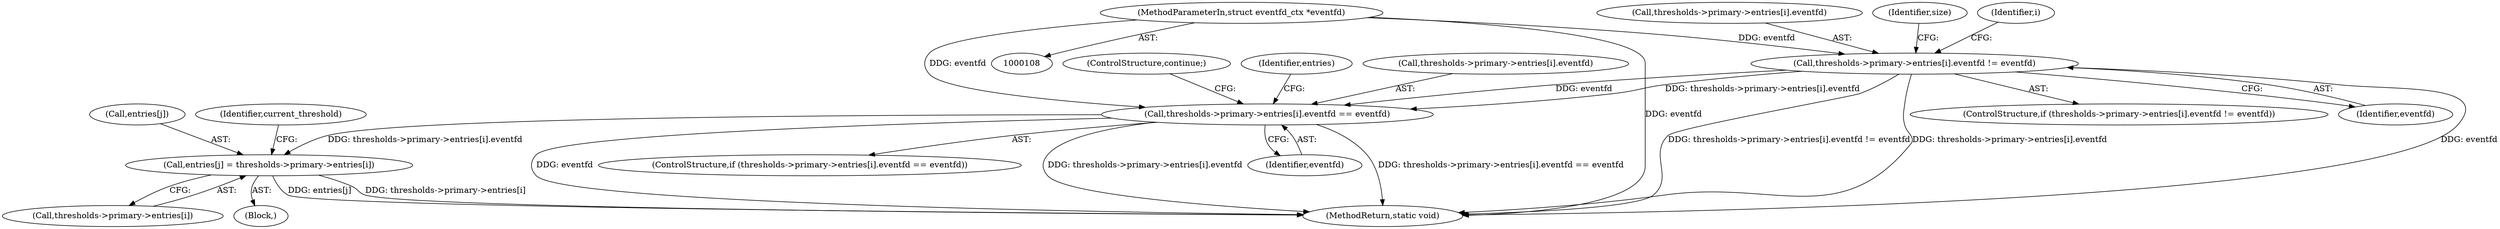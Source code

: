 digraph "0_linux_371528caec553785c37f73fa3926ea0de84f986f@array" {
"1000245" [label="(Call,thresholds->primary->entries[i].eventfd == eventfd)"];
"1000197" [label="(Call,thresholds->primary->entries[i].eventfd != eventfd)"];
"1000111" [label="(MethodParameterIn,struct eventfd_ctx *eventfd)"];
"1000257" [label="(Call,entries[j] = thresholds->primary->entries[i])"];
"1000244" [label="(ControlStructure,if (thresholds->primary->entries[i].eventfd == eventfd))"];
"1000245" [label="(Call,thresholds->primary->entries[i].eventfd == eventfd)"];
"1000256" [label="(ControlStructure,continue;)"];
"1000259" [label="(Identifier,entries)"];
"1000257" [label="(Call,entries[j] = thresholds->primary->entries[i])"];
"1000196" [label="(ControlStructure,if (thresholds->primary->entries[i].eventfd != eventfd))"];
"1000243" [label="(Block,)"];
"1000111" [label="(MethodParameterIn,struct eventfd_ctx *eventfd)"];
"1000261" [label="(Call,thresholds->primary->entries[i])"];
"1000258" [label="(Call,entries[j])"];
"1000255" [label="(Identifier,eventfd)"];
"1000287" [label="(MethodReturn,static void)"];
"1000194" [label="(Identifier,i)"];
"1000246" [label="(Call,thresholds->primary->entries[i].eventfd)"];
"1000197" [label="(Call,thresholds->primary->entries[i].eventfd != eventfd)"];
"1000198" [label="(Call,thresholds->primary->entries[i].eventfd)"];
"1000209" [label="(Identifier,size)"];
"1000207" [label="(Identifier,eventfd)"];
"1000269" [label="(Identifier,current_threshold)"];
"1000245" -> "1000244"  [label="AST: "];
"1000245" -> "1000255"  [label="CFG: "];
"1000246" -> "1000245"  [label="AST: "];
"1000255" -> "1000245"  [label="AST: "];
"1000256" -> "1000245"  [label="CFG: "];
"1000259" -> "1000245"  [label="CFG: "];
"1000245" -> "1000287"  [label="DDG: thresholds->primary->entries[i].eventfd == eventfd"];
"1000245" -> "1000287"  [label="DDG: eventfd"];
"1000245" -> "1000287"  [label="DDG: thresholds->primary->entries[i].eventfd"];
"1000197" -> "1000245"  [label="DDG: thresholds->primary->entries[i].eventfd"];
"1000197" -> "1000245"  [label="DDG: eventfd"];
"1000111" -> "1000245"  [label="DDG: eventfd"];
"1000245" -> "1000257"  [label="DDG: thresholds->primary->entries[i].eventfd"];
"1000197" -> "1000196"  [label="AST: "];
"1000197" -> "1000207"  [label="CFG: "];
"1000198" -> "1000197"  [label="AST: "];
"1000207" -> "1000197"  [label="AST: "];
"1000209" -> "1000197"  [label="CFG: "];
"1000194" -> "1000197"  [label="CFG: "];
"1000197" -> "1000287"  [label="DDG: eventfd"];
"1000197" -> "1000287"  [label="DDG: thresholds->primary->entries[i].eventfd != eventfd"];
"1000197" -> "1000287"  [label="DDG: thresholds->primary->entries[i].eventfd"];
"1000111" -> "1000197"  [label="DDG: eventfd"];
"1000111" -> "1000108"  [label="AST: "];
"1000111" -> "1000287"  [label="DDG: eventfd"];
"1000257" -> "1000243"  [label="AST: "];
"1000257" -> "1000261"  [label="CFG: "];
"1000258" -> "1000257"  [label="AST: "];
"1000261" -> "1000257"  [label="AST: "];
"1000269" -> "1000257"  [label="CFG: "];
"1000257" -> "1000287"  [label="DDG: entries[j]"];
"1000257" -> "1000287"  [label="DDG: thresholds->primary->entries[i]"];
}
